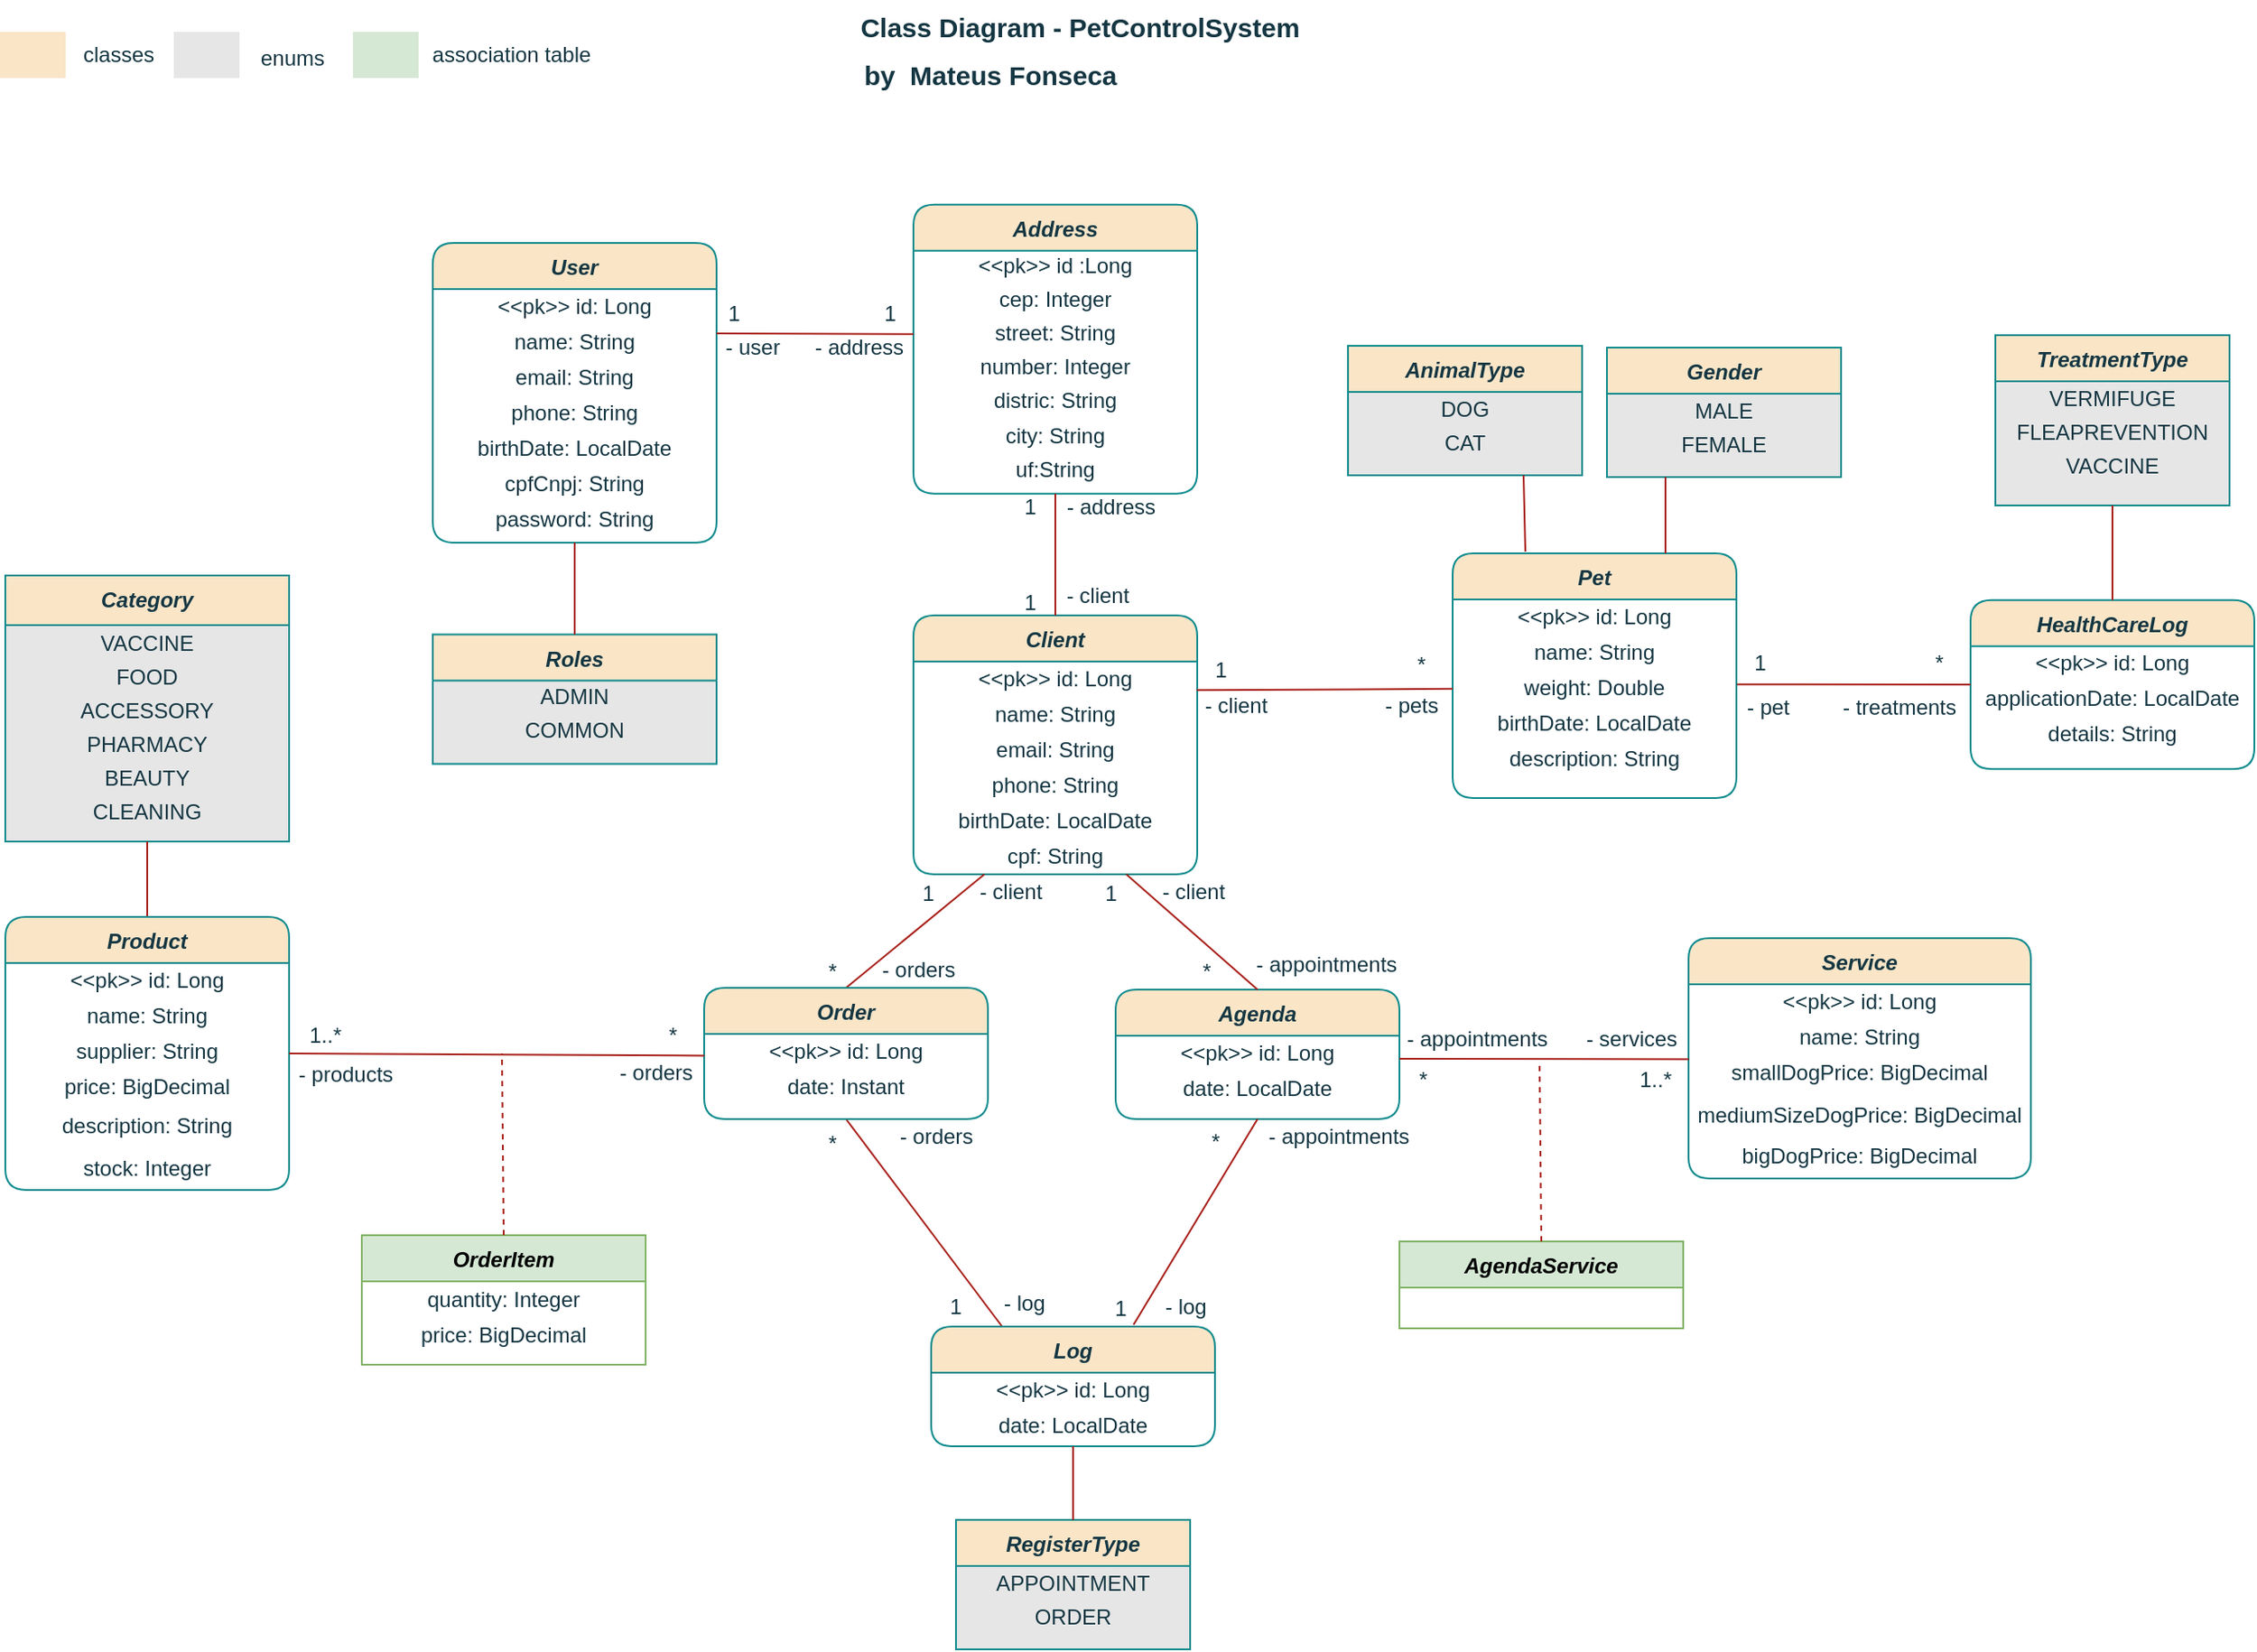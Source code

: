 <mxfile version="24.5.3" type="device">
  <diagram id="C5RBs43oDa-KdzZeNtuy" name="Page-1">
    <mxGraphModel dx="2193" dy="1140" grid="0" gridSize="10" guides="1" tooltips="1" connect="1" arrows="1" fold="1" page="0" pageScale="1" pageWidth="827" pageHeight="1169" background="none" math="0" shadow="0">
      <root>
        <mxCell id="WIyWlLk6GJQsqaUBKTNV-0" />
        <mxCell id="WIyWlLk6GJQsqaUBKTNV-1" parent="WIyWlLk6GJQsqaUBKTNV-0" />
        <mxCell id="X6aHceMRcVpdjTT9wPh7-7" value="Agenda" style="swimlane;fontStyle=3;align=center;verticalAlign=top;childLayout=stackLayout;horizontal=1;startSize=26;horizontalStack=0;resizeParent=1;resizeLast=0;collapsible=1;marginBottom=0;rounded=1;shadow=0;strokeWidth=1;labelBackgroundColor=none;fillColor=#FAE5C7;strokeColor=#0F8B8D;fontColor=#143642;" parent="WIyWlLk6GJQsqaUBKTNV-1" vertex="1">
          <mxGeometry x="221" y="433" width="160" height="73" as="geometry">
            <mxRectangle x="230" y="140" width="160" height="26" as="alternateBounds" />
          </mxGeometry>
        </mxCell>
        <mxCell id="wbWh36v0nCZpc6Vmj600-40" value="&amp;lt;&amp;lt;pk&amp;gt;&amp;gt; id: Long" style="text;html=1;align=center;verticalAlign=middle;whiteSpace=wrap;rounded=1;labelBackgroundColor=none;fontColor=#143642;" parent="X6aHceMRcVpdjTT9wPh7-7" vertex="1">
          <mxGeometry y="26" width="160" height="20" as="geometry" />
        </mxCell>
        <mxCell id="wbWh36v0nCZpc6Vmj600-41" value="date: LocalDate" style="text;html=1;align=center;verticalAlign=middle;whiteSpace=wrap;rounded=1;labelBackgroundColor=none;fontColor=#143642;" parent="X6aHceMRcVpdjTT9wPh7-7" vertex="1">
          <mxGeometry y="46" width="160" height="20" as="geometry" />
        </mxCell>
        <mxCell id="X6aHceMRcVpdjTT9wPh7-13" value="Pet" style="swimlane;fontStyle=3;align=center;verticalAlign=top;childLayout=stackLayout;horizontal=1;startSize=26;horizontalStack=0;resizeParent=1;resizeLast=0;collapsible=1;marginBottom=0;rounded=1;shadow=0;strokeWidth=1;labelBackgroundColor=none;fillColor=#FAE5C7;strokeColor=#0F8B8D;fontColor=#143642;" parent="WIyWlLk6GJQsqaUBKTNV-1" vertex="1">
          <mxGeometry x="411" y="187" width="160" height="138" as="geometry">
            <mxRectangle x="230" y="140" width="160" height="26" as="alternateBounds" />
          </mxGeometry>
        </mxCell>
        <mxCell id="wbWh36v0nCZpc6Vmj600-48" value="&amp;lt;&amp;lt;pk&amp;gt;&amp;gt; id: Long" style="text;html=1;align=center;verticalAlign=middle;whiteSpace=wrap;rounded=1;labelBackgroundColor=none;fontColor=#143642;" parent="X6aHceMRcVpdjTT9wPh7-13" vertex="1">
          <mxGeometry y="26" width="160" height="20" as="geometry" />
        </mxCell>
        <mxCell id="wbWh36v0nCZpc6Vmj600-55" value="name: String" style="text;html=1;align=center;verticalAlign=middle;whiteSpace=wrap;rounded=1;labelBackgroundColor=none;fontColor=#143642;" parent="X6aHceMRcVpdjTT9wPh7-13" vertex="1">
          <mxGeometry y="46" width="160" height="20" as="geometry" />
        </mxCell>
        <mxCell id="wbWh36v0nCZpc6Vmj600-56" value="weight: Double" style="text;html=1;align=center;verticalAlign=middle;whiteSpace=wrap;rounded=1;labelBackgroundColor=none;fontColor=#143642;" parent="X6aHceMRcVpdjTT9wPh7-13" vertex="1">
          <mxGeometry y="66" width="160" height="20" as="geometry" />
        </mxCell>
        <mxCell id="wbWh36v0nCZpc6Vmj600-57" value="birthDate: LocalDate" style="text;html=1;align=center;verticalAlign=middle;whiteSpace=wrap;rounded=1;labelBackgroundColor=none;fontColor=#143642;" parent="X6aHceMRcVpdjTT9wPh7-13" vertex="1">
          <mxGeometry y="86" width="160" height="20" as="geometry" />
        </mxCell>
        <mxCell id="wbWh36v0nCZpc6Vmj600-63" value="description: String" style="text;html=1;align=center;verticalAlign=middle;whiteSpace=wrap;rounded=1;labelBackgroundColor=none;fontColor=#143642;" parent="X6aHceMRcVpdjTT9wPh7-13" vertex="1">
          <mxGeometry y="106" width="160" height="20" as="geometry" />
        </mxCell>
        <mxCell id="X6aHceMRcVpdjTT9wPh7-1" value="User" style="swimlane;fontStyle=3;align=center;verticalAlign=top;childLayout=stackLayout;horizontal=1;startSize=26;horizontalStack=0;resizeParent=1;resizeLast=0;collapsible=1;marginBottom=0;rounded=1;shadow=0;strokeWidth=1;labelBackgroundColor=none;fillColor=#FAE5C7;strokeColor=#0F8B8D;fontColor=#143642;" parent="WIyWlLk6GJQsqaUBKTNV-1" vertex="1">
          <mxGeometry x="-164" y="12" width="160" height="169" as="geometry">
            <mxRectangle x="230" y="140" width="160" height="26" as="alternateBounds" />
          </mxGeometry>
        </mxCell>
        <mxCell id="wbWh36v0nCZpc6Vmj600-16" value="&amp;lt;&amp;lt;pk&amp;gt;&amp;gt; id: Long" style="text;html=1;align=center;verticalAlign=middle;whiteSpace=wrap;rounded=1;labelBackgroundColor=none;fontColor=#143642;" parent="X6aHceMRcVpdjTT9wPh7-1" vertex="1">
          <mxGeometry y="26" width="160" height="20" as="geometry" />
        </mxCell>
        <mxCell id="wbWh36v0nCZpc6Vmj600-20" value="name: String" style="text;html=1;align=center;verticalAlign=middle;whiteSpace=wrap;rounded=1;labelBackgroundColor=none;fontColor=#143642;" parent="X6aHceMRcVpdjTT9wPh7-1" vertex="1">
          <mxGeometry y="46" width="160" height="20" as="geometry" />
        </mxCell>
        <mxCell id="wbWh36v0nCZpc6Vmj600-22" value="&lt;div&gt;email: String&lt;/div&gt;" style="text;html=1;align=center;verticalAlign=middle;whiteSpace=wrap;rounded=1;labelBackgroundColor=none;fontColor=#143642;" parent="X6aHceMRcVpdjTT9wPh7-1" vertex="1">
          <mxGeometry y="66" width="160" height="20" as="geometry" />
        </mxCell>
        <mxCell id="kqzMrpncI3JCj6efdYpk-11" value="phone: String" style="text;html=1;align=center;verticalAlign=middle;whiteSpace=wrap;rounded=1;labelBackgroundColor=none;fontColor=#143642;" vertex="1" parent="X6aHceMRcVpdjTT9wPh7-1">
          <mxGeometry y="86" width="160" height="20" as="geometry" />
        </mxCell>
        <mxCell id="kqzMrpncI3JCj6efdYpk-12" value="birthDate: LocalDate" style="text;html=1;align=center;verticalAlign=middle;whiteSpace=wrap;rounded=1;labelBackgroundColor=none;fontColor=#143642;" vertex="1" parent="X6aHceMRcVpdjTT9wPh7-1">
          <mxGeometry y="106" width="160" height="20" as="geometry" />
        </mxCell>
        <mxCell id="kqzMrpncI3JCj6efdYpk-13" value="cpfCnpj: String" style="text;html=1;align=center;verticalAlign=middle;whiteSpace=wrap;rounded=1;labelBackgroundColor=none;fontColor=#143642;" vertex="1" parent="X6aHceMRcVpdjTT9wPh7-1">
          <mxGeometry y="126" width="160" height="20" as="geometry" />
        </mxCell>
        <mxCell id="kqzMrpncI3JCj6efdYpk-14" value="password: String" style="text;html=1;align=center;verticalAlign=middle;whiteSpace=wrap;rounded=1;labelBackgroundColor=none;fontColor=#143642;" vertex="1" parent="X6aHceMRcVpdjTT9wPh7-1">
          <mxGeometry y="146" width="160" height="20" as="geometry" />
        </mxCell>
        <mxCell id="X6aHceMRcVpdjTT9wPh7-3" value="Client" style="swimlane;fontStyle=3;align=center;verticalAlign=top;childLayout=stackLayout;horizontal=1;startSize=26;horizontalStack=0;resizeParent=1;resizeLast=0;collapsible=1;marginBottom=0;rounded=1;shadow=0;strokeWidth=1;labelBackgroundColor=none;fillColor=#FAE5C7;strokeColor=#0F8B8D;fontColor=#143642;" parent="WIyWlLk6GJQsqaUBKTNV-1" vertex="1">
          <mxGeometry x="107" y="222" width="160" height="146" as="geometry">
            <mxRectangle x="230" y="140" width="160" height="26" as="alternateBounds" />
          </mxGeometry>
        </mxCell>
        <mxCell id="wbWh36v0nCZpc6Vmj600-21" value="&amp;lt;&amp;lt;pk&amp;gt;&amp;gt; id: Long" style="text;html=1;align=center;verticalAlign=middle;whiteSpace=wrap;rounded=1;labelBackgroundColor=none;fontColor=#143642;" parent="X6aHceMRcVpdjTT9wPh7-3" vertex="1">
          <mxGeometry y="26" width="160" height="20" as="geometry" />
        </mxCell>
        <mxCell id="kqzMrpncI3JCj6efdYpk-15" value="name: String" style="text;html=1;align=center;verticalAlign=middle;whiteSpace=wrap;rounded=1;labelBackgroundColor=none;fontColor=#143642;" vertex="1" parent="X6aHceMRcVpdjTT9wPh7-3">
          <mxGeometry y="46" width="160" height="20" as="geometry" />
        </mxCell>
        <mxCell id="kqzMrpncI3JCj6efdYpk-16" value="&lt;div&gt;email: String&lt;/div&gt;" style="text;html=1;align=center;verticalAlign=middle;whiteSpace=wrap;rounded=1;labelBackgroundColor=none;fontColor=#143642;" vertex="1" parent="X6aHceMRcVpdjTT9wPh7-3">
          <mxGeometry y="66" width="160" height="20" as="geometry" />
        </mxCell>
        <mxCell id="kqzMrpncI3JCj6efdYpk-17" value="phone: String" style="text;html=1;align=center;verticalAlign=middle;whiteSpace=wrap;rounded=1;labelBackgroundColor=none;fontColor=#143642;" vertex="1" parent="X6aHceMRcVpdjTT9wPh7-3">
          <mxGeometry y="86" width="160" height="20" as="geometry" />
        </mxCell>
        <mxCell id="kqzMrpncI3JCj6efdYpk-18" value="birthDate: LocalDate" style="text;html=1;align=center;verticalAlign=middle;whiteSpace=wrap;rounded=1;labelBackgroundColor=none;fontColor=#143642;" vertex="1" parent="X6aHceMRcVpdjTT9wPh7-3">
          <mxGeometry y="106" width="160" height="20" as="geometry" />
        </mxCell>
        <mxCell id="kqzMrpncI3JCj6efdYpk-19" value="cpf: String" style="text;html=1;align=center;verticalAlign=middle;whiteSpace=wrap;rounded=1;labelBackgroundColor=none;fontColor=#143642;" vertex="1" parent="X6aHceMRcVpdjTT9wPh7-3">
          <mxGeometry y="126" width="160" height="20" as="geometry" />
        </mxCell>
        <mxCell id="X6aHceMRcVpdjTT9wPh7-26" value="Service" style="swimlane;fontStyle=3;align=center;verticalAlign=top;childLayout=stackLayout;horizontal=1;startSize=26;horizontalStack=0;resizeParent=1;resizeLast=0;collapsible=1;marginBottom=0;rounded=1;shadow=0;strokeWidth=1;labelBackgroundColor=none;fillColor=#FAE5C7;strokeColor=#0F8B8D;fontColor=#143642;" parent="WIyWlLk6GJQsqaUBKTNV-1" vertex="1">
          <mxGeometry x="544" y="404" width="193" height="135.5" as="geometry">
            <mxRectangle x="230" y="140" width="160" height="26" as="alternateBounds" />
          </mxGeometry>
        </mxCell>
        <mxCell id="wbWh36v0nCZpc6Vmj600-42" value="&amp;lt;&amp;lt;pk&amp;gt;&amp;gt; id: Long" style="text;html=1;align=center;verticalAlign=middle;whiteSpace=wrap;rounded=1;labelBackgroundColor=none;fontColor=#143642;" parent="X6aHceMRcVpdjTT9wPh7-26" vertex="1">
          <mxGeometry y="26" width="193" height="20" as="geometry" />
        </mxCell>
        <mxCell id="wbWh36v0nCZpc6Vmj600-43" value="name: String" style="text;html=1;align=center;verticalAlign=middle;whiteSpace=wrap;rounded=1;labelBackgroundColor=none;fontColor=#143642;" parent="X6aHceMRcVpdjTT9wPh7-26" vertex="1">
          <mxGeometry y="46" width="193" height="20" as="geometry" />
        </mxCell>
        <mxCell id="wbWh36v0nCZpc6Vmj600-44" value="smallDogPrice: BigDecimal" style="text;html=1;align=center;verticalAlign=middle;whiteSpace=wrap;rounded=1;labelBackgroundColor=none;fontColor=#143642;" parent="X6aHceMRcVpdjTT9wPh7-26" vertex="1">
          <mxGeometry y="66" width="193" height="20" as="geometry" />
        </mxCell>
        <mxCell id="wbWh36v0nCZpc6Vmj600-45" value="mediumSizeDogPrice: BigDecimal" style="text;html=1;align=center;verticalAlign=middle;whiteSpace=wrap;rounded=1;labelBackgroundColor=none;fontColor=#143642;" parent="X6aHceMRcVpdjTT9wPh7-26" vertex="1">
          <mxGeometry y="86" width="193" height="27" as="geometry" />
        </mxCell>
        <mxCell id="wbWh36v0nCZpc6Vmj600-46" value="bigDogPrice: BigDecimal" style="text;html=1;align=center;verticalAlign=middle;whiteSpace=wrap;rounded=1;labelBackgroundColor=none;fontColor=#143642;" parent="X6aHceMRcVpdjTT9wPh7-26" vertex="1">
          <mxGeometry y="113" width="193" height="20" as="geometry" />
        </mxCell>
        <mxCell id="X6aHceMRcVpdjTT9wPh7-28" value="" style="endArrow=none;html=1;rounded=1;exitX=1;exitY=0.25;exitDx=0;exitDy=0;labelBackgroundColor=none;fontColor=default;strokeColor=#A8201A;entryX=0.001;entryY=0.112;entryDx=0;entryDy=0;entryPerimeter=0;" parent="WIyWlLk6GJQsqaUBKTNV-1" target="wbWh36v0nCZpc6Vmj600-44" edge="1">
          <mxGeometry width="50" height="50" relative="1" as="geometry">
            <mxPoint x="381" y="472" as="sourcePoint" />
            <mxPoint x="551" y="484" as="targetPoint" />
          </mxGeometry>
        </mxCell>
        <mxCell id="X6aHceMRcVpdjTT9wPh7-44" value="" style="endArrow=none;html=1;rounded=1;entryX=0.5;entryY=1;entryDx=0;entryDy=0;exitX=0.25;exitY=0;exitDx=0;exitDy=0;labelBackgroundColor=none;fontColor=default;strokeColor=#A8201A;" parent="WIyWlLk6GJQsqaUBKTNV-1" source="WaDthbBKja6x3SG7VzEH-55" target="X6aHceMRcVpdjTT9wPh7-32" edge="1">
          <mxGeometry width="50" height="50" relative="1" as="geometry">
            <mxPoint x="174" y="592.5" as="sourcePoint" />
            <mxPoint x="427" y="567.98" as="targetPoint" />
          </mxGeometry>
        </mxCell>
        <mxCell id="X6aHceMRcVpdjTT9wPh7-47" value="" style="endArrow=none;html=1;rounded=1;entryX=0.5;entryY=0;entryDx=0;entryDy=0;labelBackgroundColor=none;fontColor=default;strokeColor=#A8201A;exitX=0.25;exitY=1;exitDx=0;exitDy=0;" parent="WIyWlLk6GJQsqaUBKTNV-1" source="X6aHceMRcVpdjTT9wPh7-3" target="X6aHceMRcVpdjTT9wPh7-32" edge="1">
          <mxGeometry width="50" height="50" relative="1" as="geometry">
            <mxPoint x="128" y="238" as="sourcePoint" />
            <mxPoint x="-32" y="349" as="targetPoint" />
          </mxGeometry>
        </mxCell>
        <mxCell id="X6aHceMRcVpdjTT9wPh7-59" value="Category" style="swimlane;fontStyle=3;align=center;verticalAlign=top;childLayout=stackLayout;horizontal=1;startSize=28;horizontalStack=0;resizeParent=1;resizeLast=0;collapsible=1;marginBottom=0;rounded=0;shadow=0;strokeWidth=1;swimlaneFillColor=#E6E6E6;labelBackgroundColor=none;fillColor=#FAE5C7;strokeColor=#0F8B8D;fontColor=#143642;" parent="WIyWlLk6GJQsqaUBKTNV-1" vertex="1">
          <mxGeometry x="-405" y="199.5" width="160" height="150" as="geometry">
            <mxRectangle x="-402" y="118" width="160" height="26" as="alternateBounds" />
          </mxGeometry>
        </mxCell>
        <mxCell id="X6aHceMRcVpdjTT9wPh7-65" value="VACCINE" style="text;html=1;align=center;verticalAlign=middle;whiteSpace=wrap;rounded=1;labelBackgroundColor=none;fontColor=#143642;" parent="X6aHceMRcVpdjTT9wPh7-59" vertex="1">
          <mxGeometry y="28" width="160" height="20" as="geometry" />
        </mxCell>
        <mxCell id="X6aHceMRcVpdjTT9wPh7-66" value="FOOD" style="text;html=1;align=center;verticalAlign=middle;whiteSpace=wrap;rounded=1;labelBackgroundColor=none;fontColor=#143642;" parent="X6aHceMRcVpdjTT9wPh7-59" vertex="1">
          <mxGeometry y="48" width="160" height="19" as="geometry" />
        </mxCell>
        <mxCell id="X6aHceMRcVpdjTT9wPh7-67" value="ACCESSORY" style="text;html=1;align=center;verticalAlign=middle;whiteSpace=wrap;rounded=1;labelBackgroundColor=none;fontColor=#143642;" parent="X6aHceMRcVpdjTT9wPh7-59" vertex="1">
          <mxGeometry y="67" width="160" height="19" as="geometry" />
        </mxCell>
        <mxCell id="X6aHceMRcVpdjTT9wPh7-68" value="PHARMACY" style="text;html=1;align=center;verticalAlign=middle;whiteSpace=wrap;rounded=1;labelBackgroundColor=none;fontColor=#143642;" parent="X6aHceMRcVpdjTT9wPh7-59" vertex="1">
          <mxGeometry y="86" width="160" height="19" as="geometry" />
        </mxCell>
        <mxCell id="X6aHceMRcVpdjTT9wPh7-70" value="BEAUTY" style="text;html=1;align=center;verticalAlign=middle;whiteSpace=wrap;rounded=1;labelBackgroundColor=none;fontColor=#143642;" parent="X6aHceMRcVpdjTT9wPh7-59" vertex="1">
          <mxGeometry y="105" width="160" height="19" as="geometry" />
        </mxCell>
        <mxCell id="X6aHceMRcVpdjTT9wPh7-71" value="CLEANING" style="text;html=1;align=center;verticalAlign=middle;whiteSpace=wrap;rounded=1;labelBackgroundColor=none;fontColor=#143642;" parent="X6aHceMRcVpdjTT9wPh7-59" vertex="1">
          <mxGeometry y="124" width="160" height="19" as="geometry" />
        </mxCell>
        <mxCell id="X6aHceMRcVpdjTT9wPh7-73" value="" style="endArrow=none;html=1;rounded=1;entryX=0.5;entryY=0;entryDx=0;entryDy=0;exitX=0.5;exitY=1;exitDx=0;exitDy=0;labelBackgroundColor=none;fontColor=default;strokeColor=#A8201A;" parent="WIyWlLk6GJQsqaUBKTNV-1" source="X6aHceMRcVpdjTT9wPh7-59" target="X6aHceMRcVpdjTT9wPh7-30" edge="1">
          <mxGeometry width="50" height="50" relative="1" as="geometry">
            <mxPoint x="106" y="237" as="sourcePoint" />
            <mxPoint x="-78" y="345" as="targetPoint" />
          </mxGeometry>
        </mxCell>
        <mxCell id="X6aHceMRcVpdjTT9wPh7-30" value="Product" style="swimlane;fontStyle=3;align=center;verticalAlign=top;childLayout=stackLayout;horizontal=1;startSize=26;horizontalStack=0;resizeParent=1;resizeLast=0;collapsible=1;marginBottom=0;rounded=1;shadow=0;strokeWidth=1;labelBackgroundColor=none;fillColor=#FAE5C7;strokeColor=#0F8B8D;fontColor=#143642;" parent="WIyWlLk6GJQsqaUBKTNV-1" vertex="1">
          <mxGeometry x="-405" y="392" width="160" height="154" as="geometry">
            <mxRectangle x="230" y="140" width="160" height="26" as="alternateBounds" />
          </mxGeometry>
        </mxCell>
        <mxCell id="wbWh36v0nCZpc6Vmj600-24" value="&amp;lt;&amp;lt;pk&amp;gt;&amp;gt; id: Long" style="text;html=1;align=center;verticalAlign=middle;whiteSpace=wrap;rounded=1;labelBackgroundColor=none;fontColor=#143642;" parent="X6aHceMRcVpdjTT9wPh7-30" vertex="1">
          <mxGeometry y="26" width="160" height="20" as="geometry" />
        </mxCell>
        <mxCell id="wbWh36v0nCZpc6Vmj600-25" value="&lt;div align=&quot;center&quot;&gt;name: String&lt;br&gt;&lt;/div&gt;" style="text;html=1;align=center;verticalAlign=middle;whiteSpace=wrap;rounded=1;labelBackgroundColor=none;fontColor=#143642;" parent="X6aHceMRcVpdjTT9wPh7-30" vertex="1">
          <mxGeometry y="46" width="160" height="20" as="geometry" />
        </mxCell>
        <mxCell id="wbWh36v0nCZpc6Vmj600-30" value="supplier: String" style="text;html=1;align=center;verticalAlign=middle;whiteSpace=wrap;rounded=1;labelBackgroundColor=none;fontColor=#143642;" parent="X6aHceMRcVpdjTT9wPh7-30" vertex="1">
          <mxGeometry y="66" width="160" height="20" as="geometry" />
        </mxCell>
        <mxCell id="wbWh36v0nCZpc6Vmj600-32" value="price: BigDecimal" style="text;html=1;align=center;verticalAlign=middle;whiteSpace=wrap;rounded=1;labelBackgroundColor=none;fontColor=#143642;" parent="X6aHceMRcVpdjTT9wPh7-30" vertex="1">
          <mxGeometry y="86" width="160" height="20" as="geometry" />
        </mxCell>
        <mxCell id="wbWh36v0nCZpc6Vmj600-33" value="description: String" style="text;html=1;align=center;verticalAlign=middle;whiteSpace=wrap;rounded=1;labelBackgroundColor=none;fontColor=#143642;" parent="X6aHceMRcVpdjTT9wPh7-30" vertex="1">
          <mxGeometry y="106" width="160" height="24" as="geometry" />
        </mxCell>
        <mxCell id="wbWh36v0nCZpc6Vmj600-64" value="stock: Integer" style="text;html=1;align=center;verticalAlign=middle;whiteSpace=wrap;rounded=1;labelBackgroundColor=none;fontColor=#143642;" parent="X6aHceMRcVpdjTT9wPh7-30" vertex="1">
          <mxGeometry y="130" width="160" height="24" as="geometry" />
        </mxCell>
        <mxCell id="X6aHceMRcVpdjTT9wPh7-32" value="Order" style="swimlane;fontStyle=3;align=center;verticalAlign=top;childLayout=stackLayout;horizontal=1;startSize=26;horizontalStack=0;resizeParent=1;resizeLast=0;collapsible=1;marginBottom=0;rounded=1;shadow=0;strokeWidth=1;labelBackgroundColor=none;fillColor=#FAE5C7;strokeColor=#0F8B8D;fontColor=#143642;" parent="WIyWlLk6GJQsqaUBKTNV-1" vertex="1">
          <mxGeometry x="-11" y="432" width="160" height="74" as="geometry">
            <mxRectangle x="230" y="140" width="160" height="26" as="alternateBounds" />
          </mxGeometry>
        </mxCell>
        <mxCell id="wbWh36v0nCZpc6Vmj600-36" value="&amp;lt;&amp;lt;pk&amp;gt;&amp;gt; id: Long" style="text;html=1;align=center;verticalAlign=middle;whiteSpace=wrap;rounded=1;labelBackgroundColor=none;fontColor=#143642;" parent="X6aHceMRcVpdjTT9wPh7-32" vertex="1">
          <mxGeometry y="26" width="160" height="20" as="geometry" />
        </mxCell>
        <mxCell id="wbWh36v0nCZpc6Vmj600-39" value="date: Instant" style="text;html=1;align=center;verticalAlign=middle;whiteSpace=wrap;rounded=1;labelBackgroundColor=none;fontColor=#143642;" parent="X6aHceMRcVpdjTT9wPh7-32" vertex="1">
          <mxGeometry y="46" width="160" height="20" as="geometry" />
        </mxCell>
        <mxCell id="X6aHceMRcVpdjTT9wPh7-34" value="OrderItem" style="swimlane;fontStyle=3;align=center;verticalAlign=top;childLayout=stackLayout;horizontal=1;startSize=26;horizontalStack=0;resizeParent=1;resizeLast=0;collapsible=1;marginBottom=0;rounded=0;shadow=0;strokeWidth=1;labelBackgroundColor=none;fillColor=#d5e8d4;strokeColor=#82b366;" parent="WIyWlLk6GJQsqaUBKTNV-1" vertex="1">
          <mxGeometry x="-204" y="571.5" width="160" height="73" as="geometry">
            <mxRectangle x="230" y="140" width="160" height="26" as="alternateBounds" />
          </mxGeometry>
        </mxCell>
        <mxCell id="wbWh36v0nCZpc6Vmj600-37" value="quantity: Integer" style="text;html=1;align=center;verticalAlign=middle;whiteSpace=wrap;rounded=1;labelBackgroundColor=none;fontColor=#143642;" parent="X6aHceMRcVpdjTT9wPh7-34" vertex="1">
          <mxGeometry y="26" width="160" height="20" as="geometry" />
        </mxCell>
        <mxCell id="wbWh36v0nCZpc6Vmj600-38" value="price: BigDecimal" style="text;html=1;align=center;verticalAlign=middle;whiteSpace=wrap;rounded=1;labelBackgroundColor=none;fontColor=#143642;" parent="X6aHceMRcVpdjTT9wPh7-34" vertex="1">
          <mxGeometry y="46" width="160" height="20" as="geometry" />
        </mxCell>
        <mxCell id="X6aHceMRcVpdjTT9wPh7-36" value="" style="endArrow=none;html=1;rounded=1;entryX=0.001;entryY=0.612;entryDx=0;entryDy=0;exitX=1;exitY=0.5;exitDx=0;exitDy=0;labelBackgroundColor=none;fontColor=default;strokeColor=#A8201A;entryPerimeter=0;" parent="WIyWlLk6GJQsqaUBKTNV-1" source="X6aHceMRcVpdjTT9wPh7-30" target="wbWh36v0nCZpc6Vmj600-36" edge="1">
          <mxGeometry width="50" height="50" relative="1" as="geometry">
            <mxPoint x="-567" y="452" as="sourcePoint" />
            <mxPoint x="-91" y="469" as="targetPoint" />
          </mxGeometry>
        </mxCell>
        <mxCell id="X6aHceMRcVpdjTT9wPh7-37" value="" style="endArrow=none;dashed=1;html=1;rounded=1;exitX=0.5;exitY=0;exitDx=0;exitDy=0;labelBackgroundColor=none;fontColor=default;strokeColor=#A8201A;" parent="WIyWlLk6GJQsqaUBKTNV-1" source="X6aHceMRcVpdjTT9wPh7-34" edge="1">
          <mxGeometry width="50" height="50" relative="1" as="geometry">
            <mxPoint x="-125.758" y="552" as="sourcePoint" />
            <mxPoint x="-125" y="469" as="targetPoint" />
          </mxGeometry>
        </mxCell>
        <mxCell id="X6aHceMRcVpdjTT9wPh7-125" value="Roles" style="swimlane;fontStyle=3;align=center;verticalAlign=top;childLayout=stackLayout;horizontal=1;startSize=26;horizontalStack=0;resizeParent=1;resizeLast=0;collapsible=1;marginBottom=0;rounded=0;shadow=0;strokeWidth=1;swimlaneFillColor=#E6E6E6;labelBackgroundColor=none;fillColor=#FAE5C7;strokeColor=#0F8B8D;fontColor=#143642;" parent="WIyWlLk6GJQsqaUBKTNV-1" vertex="1">
          <mxGeometry x="-164" y="232.75" width="160" height="73" as="geometry">
            <mxRectangle x="230" y="140" width="160" height="26" as="alternateBounds" />
          </mxGeometry>
        </mxCell>
        <mxCell id="X6aHceMRcVpdjTT9wPh7-101" value="ADMIN" style="text;html=1;align=center;verticalAlign=middle;whiteSpace=wrap;rounded=1;labelBackgroundColor=none;fontColor=#143642;" parent="X6aHceMRcVpdjTT9wPh7-125" vertex="1">
          <mxGeometry y="26" width="160" height="19" as="geometry" />
        </mxCell>
        <mxCell id="X6aHceMRcVpdjTT9wPh7-132" value="COMMON" style="text;html=1;align=center;verticalAlign=middle;whiteSpace=wrap;rounded=1;labelBackgroundColor=none;fontColor=#143642;fillColor=none;" parent="X6aHceMRcVpdjTT9wPh7-125" vertex="1">
          <mxGeometry y="45" width="160" height="19" as="geometry" />
        </mxCell>
        <mxCell id="X6aHceMRcVpdjTT9wPh7-133" value="" style="endArrow=none;html=1;rounded=1;exitX=0.5;exitY=1;exitDx=0;exitDy=0;entryX=0.5;entryY=0;entryDx=0;entryDy=0;labelBackgroundColor=none;fontColor=default;strokeColor=#A8201A;" parent="WIyWlLk6GJQsqaUBKTNV-1" source="X6aHceMRcVpdjTT9wPh7-1" target="X6aHceMRcVpdjTT9wPh7-125" edge="1">
          <mxGeometry width="50" height="50" relative="1" as="geometry">
            <mxPoint x="-88.4" y="181.752" as="sourcePoint" />
            <mxPoint x="-97" y="138" as="targetPoint" />
            <Array as="points" />
          </mxGeometry>
        </mxCell>
        <mxCell id="X6aHceMRcVpdjTT9wPh7-144" value="" style="endArrow=none;html=1;rounded=1;labelBackgroundColor=none;fontColor=default;strokeColor=#A8201A;entryX=0.998;entryY=0.807;entryDx=0;entryDy=0;entryPerimeter=0;" parent="WIyWlLk6GJQsqaUBKTNV-1" source="wbWh36v0nCZpc6Vmj600-56" target="wbWh36v0nCZpc6Vmj600-21" edge="1">
          <mxGeometry width="50" height="50" relative="1" as="geometry">
            <mxPoint x="343" y="278" as="sourcePoint" />
            <mxPoint x="-52" y="124" as="targetPoint" />
          </mxGeometry>
        </mxCell>
        <mxCell id="wbWh36v0nCZpc6Vmj600-50" value="AnimalType" style="swimlane;fontStyle=3;align=center;verticalAlign=top;childLayout=stackLayout;horizontal=1;startSize=26;horizontalStack=0;resizeParent=1;resizeLast=0;collapsible=1;marginBottom=0;rounded=0;shadow=0;strokeWidth=1;swimlaneFillColor=#E6E6E6;labelBackgroundColor=none;fillColor=#FAE5C7;strokeColor=#0F8B8D;fontColor=#143642;" parent="WIyWlLk6GJQsqaUBKTNV-1" vertex="1">
          <mxGeometry x="352" y="70" width="132" height="73" as="geometry">
            <mxRectangle x="230" y="140" width="160" height="26" as="alternateBounds" />
          </mxGeometry>
        </mxCell>
        <mxCell id="wbWh36v0nCZpc6Vmj600-51" value="DOG" style="text;html=1;align=center;verticalAlign=middle;whiteSpace=wrap;rounded=1;labelBackgroundColor=none;fontColor=#143642;" parent="wbWh36v0nCZpc6Vmj600-50" vertex="1">
          <mxGeometry y="26" width="132" height="19" as="geometry" />
        </mxCell>
        <mxCell id="wbWh36v0nCZpc6Vmj600-52" value="CAT" style="text;html=1;align=center;verticalAlign=middle;whiteSpace=wrap;rounded=1;labelBackgroundColor=none;fontColor=#143642;" parent="wbWh36v0nCZpc6Vmj600-50" vertex="1">
          <mxGeometry y="45" width="132" height="19" as="geometry" />
        </mxCell>
        <mxCell id="wbWh36v0nCZpc6Vmj600-54" value="" style="endArrow=none;html=1;rounded=1;labelBackgroundColor=none;fontColor=default;strokeColor=#A8201A;exitX=0.75;exitY=1;exitDx=0;exitDy=0;" parent="WIyWlLk6GJQsqaUBKTNV-1" source="wbWh36v0nCZpc6Vmj600-50" edge="1">
          <mxGeometry width="50" height="50" relative="1" as="geometry">
            <mxPoint x="409" y="80" as="sourcePoint" />
            <mxPoint x="452" y="186" as="targetPoint" />
          </mxGeometry>
        </mxCell>
        <mxCell id="wbWh36v0nCZpc6Vmj600-58" value="Gender" style="swimlane;fontStyle=3;align=center;verticalAlign=top;childLayout=stackLayout;horizontal=1;startSize=26;horizontalStack=0;resizeParent=1;resizeLast=0;collapsible=1;marginBottom=0;rounded=0;shadow=0;strokeWidth=1;swimlaneFillColor=#E6E6E6;labelBackgroundColor=none;fillColor=#FAE5C7;strokeColor=#0F8B8D;fontColor=#143642;" parent="WIyWlLk6GJQsqaUBKTNV-1" vertex="1">
          <mxGeometry x="498" y="71" width="132" height="73" as="geometry">
            <mxRectangle x="230" y="140" width="160" height="26" as="alternateBounds" />
          </mxGeometry>
        </mxCell>
        <mxCell id="wbWh36v0nCZpc6Vmj600-59" value="MALE" style="text;html=1;align=center;verticalAlign=middle;whiteSpace=wrap;rounded=1;labelBackgroundColor=none;fontColor=#143642;" parent="wbWh36v0nCZpc6Vmj600-58" vertex="1">
          <mxGeometry y="26" width="132" height="19" as="geometry" />
        </mxCell>
        <mxCell id="wbWh36v0nCZpc6Vmj600-60" value="FEMALE" style="text;html=1;align=center;verticalAlign=middle;whiteSpace=wrap;rounded=1;labelBackgroundColor=none;fontColor=#143642;" parent="wbWh36v0nCZpc6Vmj600-58" vertex="1">
          <mxGeometry y="45" width="132" height="19" as="geometry" />
        </mxCell>
        <mxCell id="wbWh36v0nCZpc6Vmj600-62" value="" style="endArrow=none;html=1;rounded=1;entryX=0.75;entryY=0;entryDx=0;entryDy=0;exitX=0.25;exitY=1;exitDx=0;exitDy=0;labelBackgroundColor=none;fontColor=default;strokeColor=#A8201A;" parent="WIyWlLk6GJQsqaUBKTNV-1" source="wbWh36v0nCZpc6Vmj600-58" target="X6aHceMRcVpdjTT9wPh7-13" edge="1">
          <mxGeometry width="50" height="50" relative="1" as="geometry">
            <mxPoint x="636" y="239" as="sourcePoint" />
            <mxPoint x="547" y="239" as="targetPoint" />
          </mxGeometry>
        </mxCell>
        <mxCell id="wbWh36v0nCZpc6Vmj600-67" value="" style="endArrow=none;html=1;rounded=1;exitX=0.5;exitY=0;exitDx=0;exitDy=0;entryX=0.75;entryY=1;entryDx=0;entryDy=0;labelBackgroundColor=none;fontColor=default;strokeColor=#A8201A;" parent="WIyWlLk6GJQsqaUBKTNV-1" source="X6aHceMRcVpdjTT9wPh7-7" target="X6aHceMRcVpdjTT9wPh7-3" edge="1">
          <mxGeometry width="50" height="50" relative="1" as="geometry">
            <mxPoint x="231" y="287" as="sourcePoint" />
            <mxPoint x="181" y="308" as="targetPoint" />
          </mxGeometry>
        </mxCell>
        <mxCell id="WaDthbBKja6x3SG7VzEH-0" value="*" style="text;html=1;align=center;verticalAlign=middle;whiteSpace=wrap;rounded=1;labelBackgroundColor=none;fontColor=#143642;" parent="WIyWlLk6GJQsqaUBKTNV-1" vertex="1">
          <mxGeometry x="-46" y="448" width="35" height="21" as="geometry" />
        </mxCell>
        <mxCell id="WaDthbBKja6x3SG7VzEH-1" value="1..*" style="text;html=1;align=center;verticalAlign=middle;whiteSpace=wrap;rounded=1;labelBackgroundColor=none;fontColor=#143642;" parent="WIyWlLk6GJQsqaUBKTNV-1" vertex="1">
          <mxGeometry x="-242" y="448" width="35" height="21" as="geometry" />
        </mxCell>
        <mxCell id="WaDthbBKja6x3SG7VzEH-2" value="- products" style="text;html=1;align=center;verticalAlign=middle;whiteSpace=wrap;rounded=1;labelBackgroundColor=none;fontColor=#143642;" parent="WIyWlLk6GJQsqaUBKTNV-1" vertex="1">
          <mxGeometry x="-242" y="465" width="58" height="31" as="geometry" />
        </mxCell>
        <mxCell id="WaDthbBKja6x3SG7VzEH-3" value="- orders" style="text;html=1;align=center;verticalAlign=middle;whiteSpace=wrap;rounded=1;labelBackgroundColor=none;fontColor=#143642;" parent="WIyWlLk6GJQsqaUBKTNV-1" vertex="1">
          <mxGeometry x="-67" y="473" width="58" height="14" as="geometry" />
        </mxCell>
        <mxCell id="WaDthbBKja6x3SG7VzEH-5" value="*" style="text;html=1;align=center;verticalAlign=middle;whiteSpace=wrap;rounded=1;labelBackgroundColor=none;fontColor=#143642;" parent="WIyWlLk6GJQsqaUBKTNV-1" vertex="1">
          <mxGeometry x="44" y="412" width="35" height="21" as="geometry" />
        </mxCell>
        <mxCell id="WaDthbBKja6x3SG7VzEH-7" value="- orders" style="text;html=1;align=center;verticalAlign=middle;whiteSpace=wrap;rounded=1;fontSize=12;labelBackgroundColor=none;fontColor=#143642;" parent="WIyWlLk6GJQsqaUBKTNV-1" vertex="1">
          <mxGeometry x="81" y="406" width="58" height="31" as="geometry" />
        </mxCell>
        <mxCell id="WaDthbBKja6x3SG7VzEH-8" value="- client" style="text;html=1;align=center;verticalAlign=middle;whiteSpace=wrap;rounded=1;labelBackgroundColor=none;fontColor=#143642;" parent="WIyWlLk6GJQsqaUBKTNV-1" vertex="1">
          <mxGeometry x="188" y="202.88" width="46" height="16.5" as="geometry" />
        </mxCell>
        <mxCell id="WaDthbBKja6x3SG7VzEH-10" value="*" style="text;html=1;align=center;verticalAlign=middle;whiteSpace=wrap;rounded=1;labelBackgroundColor=none;fontColor=#143642;" parent="WIyWlLk6GJQsqaUBKTNV-1" vertex="1">
          <mxGeometry x="376" y="239.63" width="35" height="21" as="geometry" />
        </mxCell>
        <mxCell id="WaDthbBKja6x3SG7VzEH-11" value="1" style="text;html=1;align=center;verticalAlign=middle;whiteSpace=wrap;rounded=1;labelBackgroundColor=none;fontColor=#143642;" parent="WIyWlLk6GJQsqaUBKTNV-1" vertex="1">
          <mxGeometry x="263" y="247.75" width="35" height="10.75" as="geometry" />
        </mxCell>
        <mxCell id="WaDthbBKja6x3SG7VzEH-13" value="- client" style="text;html=1;align=center;verticalAlign=middle;whiteSpace=wrap;rounded=1;labelBackgroundColor=none;fontColor=#143642;" parent="WIyWlLk6GJQsqaUBKTNV-1" vertex="1">
          <mxGeometry x="260" y="267.25" width="58" height="12" as="geometry" />
        </mxCell>
        <mxCell id="WaDthbBKja6x3SG7VzEH-14" value="- pets" style="text;html=1;align=center;verticalAlign=middle;whiteSpace=wrap;rounded=1;labelBackgroundColor=none;fontColor=#143642;" parent="WIyWlLk6GJQsqaUBKTNV-1" vertex="1">
          <mxGeometry x="359" y="263.63" width="58" height="19.25" as="geometry" />
        </mxCell>
        <mxCell id="WaDthbBKja6x3SG7VzEH-48" value="- orders" style="text;html=1;align=center;verticalAlign=middle;whiteSpace=wrap;rounded=1;labelBackgroundColor=none;fontColor=#143642;" parent="WIyWlLk6GJQsqaUBKTNV-1" vertex="1">
          <mxGeometry x="91" y="507.5" width="58" height="16" as="geometry" />
        </mxCell>
        <mxCell id="WaDthbBKja6x3SG7VzEH-49" value="- appointments " style="text;html=1;align=center;verticalAlign=middle;whiteSpace=wrap;rounded=1;labelBackgroundColor=none;fontColor=#143642;" parent="WIyWlLk6GJQsqaUBKTNV-1" vertex="1">
          <mxGeometry x="299" y="505.5" width="96" height="20" as="geometry" />
        </mxCell>
        <mxCell id="WaDthbBKja6x3SG7VzEH-53" value="*" style="text;html=1;align=center;verticalAlign=middle;whiteSpace=wrap;rounded=1;labelBackgroundColor=none;fontColor=#143642;" parent="WIyWlLk6GJQsqaUBKTNV-1" vertex="1">
          <mxGeometry x="44" y="509" width="35" height="21" as="geometry" />
        </mxCell>
        <mxCell id="WaDthbBKja6x3SG7VzEH-55" value="Log" style="swimlane;fontStyle=3;align=center;verticalAlign=top;childLayout=stackLayout;horizontal=1;startSize=26;horizontalStack=0;resizeParent=1;resizeLast=0;collapsible=1;marginBottom=0;rounded=1;shadow=0;strokeWidth=1;labelBackgroundColor=none;fillColor=#FAE5C7;strokeColor=#0F8B8D;fontColor=#143642;" parent="WIyWlLk6GJQsqaUBKTNV-1" vertex="1">
          <mxGeometry x="117" y="623" width="160" height="67.5" as="geometry">
            <mxRectangle x="230" y="140" width="160" height="26" as="alternateBounds" />
          </mxGeometry>
        </mxCell>
        <mxCell id="WaDthbBKja6x3SG7VzEH-58" value="&amp;lt;&amp;lt;pk&amp;gt;&amp;gt; id: Long" style="text;html=1;align=center;verticalAlign=middle;whiteSpace=wrap;rounded=1;labelBackgroundColor=none;fontColor=#143642;" parent="WaDthbBKja6x3SG7VzEH-55" vertex="1">
          <mxGeometry y="26" width="160" height="20" as="geometry" />
        </mxCell>
        <mxCell id="WaDthbBKja6x3SG7VzEH-59" value="date: LocalDate" style="text;html=1;align=center;verticalAlign=middle;whiteSpace=wrap;rounded=1;labelBackgroundColor=none;fontColor=#143642;" parent="WaDthbBKja6x3SG7VzEH-55" vertex="1">
          <mxGeometry y="46" width="160" height="20" as="geometry" />
        </mxCell>
        <mxCell id="WaDthbBKja6x3SG7VzEH-61" value="RegisterType" style="swimlane;fontStyle=3;align=center;verticalAlign=top;childLayout=stackLayout;horizontal=1;startSize=26;horizontalStack=0;resizeParent=1;resizeLast=0;collapsible=1;marginBottom=0;rounded=0;shadow=0;strokeWidth=1;swimlaneFillColor=#E6E6E6;labelBackgroundColor=none;fillColor=#FAE5C7;strokeColor=#0F8B8D;fontColor=#143642;" parent="WIyWlLk6GJQsqaUBKTNV-1" vertex="1">
          <mxGeometry x="131" y="732" width="132" height="73" as="geometry">
            <mxRectangle x="230" y="140" width="160" height="26" as="alternateBounds" />
          </mxGeometry>
        </mxCell>
        <mxCell id="WaDthbBKja6x3SG7VzEH-62" value="APPOINTMENT" style="text;html=1;align=center;verticalAlign=middle;whiteSpace=wrap;rounded=1;labelBackgroundColor=none;fontColor=#143642;" parent="WaDthbBKja6x3SG7VzEH-61" vertex="1">
          <mxGeometry y="26" width="132" height="19" as="geometry" />
        </mxCell>
        <mxCell id="WaDthbBKja6x3SG7VzEH-63" value="ORDER" style="text;html=1;align=center;verticalAlign=middle;whiteSpace=wrap;rounded=1;labelBackgroundColor=none;fontColor=#143642;" parent="WaDthbBKja6x3SG7VzEH-61" vertex="1">
          <mxGeometry y="45" width="132" height="19" as="geometry" />
        </mxCell>
        <mxCell id="WaDthbBKja6x3SG7VzEH-64" value="" style="endArrow=none;html=1;rounded=1;entryX=0.5;entryY=0;entryDx=0;entryDy=0;exitX=0.5;exitY=1;exitDx=0;exitDy=0;labelBackgroundColor=none;fontColor=default;strokeColor=#A8201A;" parent="WIyWlLk6GJQsqaUBKTNV-1" source="WaDthbBKja6x3SG7VzEH-55" target="WaDthbBKja6x3SG7VzEH-61" edge="1">
          <mxGeometry width="50" height="50" relative="1" as="geometry">
            <mxPoint x="143" y="641" as="sourcePoint" />
            <mxPoint x="134" y="686" as="targetPoint" />
          </mxGeometry>
        </mxCell>
        <mxCell id="WaDthbBKja6x3SG7VzEH-65" value="" style="endArrow=none;html=1;rounded=1;exitX=0.713;exitY=-0.015;exitDx=0;exitDy=0;exitPerimeter=0;labelBackgroundColor=none;fontColor=default;strokeColor=#A8201A;entryX=0.5;entryY=1;entryDx=0;entryDy=0;" parent="WIyWlLk6GJQsqaUBKTNV-1" source="WaDthbBKja6x3SG7VzEH-55" target="X6aHceMRcVpdjTT9wPh7-7" edge="1">
          <mxGeometry width="50" height="50" relative="1" as="geometry">
            <mxPoint x="262" y="574" as="sourcePoint" />
            <mxPoint x="291" y="506" as="targetPoint" />
          </mxGeometry>
        </mxCell>
        <mxCell id="WaDthbBKja6x3SG7VzEH-68" value="*" style="text;html=1;align=center;verticalAlign=middle;whiteSpace=wrap;rounded=1;labelBackgroundColor=none;fontColor=#143642;" parent="WIyWlLk6GJQsqaUBKTNV-1" vertex="1">
          <mxGeometry x="260" y="511" width="35" height="16" as="geometry" />
        </mxCell>
        <mxCell id="WaDthbBKja6x3SG7VzEH-69" value="- services" style="text;html=1;align=center;verticalAlign=middle;whiteSpace=wrap;rounded=1;labelBackgroundColor=none;fontColor=#143642;" parent="WIyWlLk6GJQsqaUBKTNV-1" vertex="1">
          <mxGeometry x="483" y="445" width="58" height="31" as="geometry" />
        </mxCell>
        <mxCell id="WaDthbBKja6x3SG7VzEH-71" value="- appointments " style="text;html=1;align=center;verticalAlign=middle;whiteSpace=wrap;rounded=1;labelBackgroundColor=none;fontColor=#143642;" parent="WIyWlLk6GJQsqaUBKTNV-1" vertex="1">
          <mxGeometry x="377" y="445" width="96" height="31" as="geometry" />
        </mxCell>
        <mxCell id="WaDthbBKja6x3SG7VzEH-72" value="1..*" style="text;html=1;align=center;verticalAlign=middle;whiteSpace=wrap;rounded=1;labelBackgroundColor=none;fontColor=#143642;" parent="WIyWlLk6GJQsqaUBKTNV-1" vertex="1">
          <mxGeometry x="508" y="473" width="35" height="21" as="geometry" />
        </mxCell>
        <mxCell id="WaDthbBKja6x3SG7VzEH-74" value="*" style="text;html=1;align=center;verticalAlign=middle;whiteSpace=wrap;rounded=1;labelBackgroundColor=none;fontColor=#143642;" parent="WIyWlLk6GJQsqaUBKTNV-1" vertex="1">
          <mxGeometry x="377" y="473" width="35" height="21" as="geometry" />
        </mxCell>
        <mxCell id="WaDthbBKja6x3SG7VzEH-78" value="*" style="text;html=1;align=center;verticalAlign=middle;whiteSpace=wrap;rounded=1;labelBackgroundColor=none;fontColor=#143642;" parent="WIyWlLk6GJQsqaUBKTNV-1" vertex="1">
          <mxGeometry x="255" y="412" width="35" height="21" as="geometry" />
        </mxCell>
        <mxCell id="WaDthbBKja6x3SG7VzEH-84" value="AgendaService" style="swimlane;fontStyle=3;align=center;verticalAlign=top;childLayout=stackLayout;horizontal=1;startSize=26;horizontalStack=0;resizeParent=1;resizeLast=0;collapsible=1;marginBottom=0;rounded=0;shadow=0;strokeWidth=1;labelBackgroundColor=none;fillColor=#d5e8d4;strokeColor=#82b366;" parent="WIyWlLk6GJQsqaUBKTNV-1" vertex="1">
          <mxGeometry x="381" y="575" width="160" height="49" as="geometry">
            <mxRectangle x="230" y="140" width="160" height="26" as="alternateBounds" />
          </mxGeometry>
        </mxCell>
        <mxCell id="WaDthbBKja6x3SG7VzEH-87" value="" style="endArrow=none;dashed=1;html=1;rounded=1;exitX=0.5;exitY=0;exitDx=0;exitDy=0;labelBackgroundColor=none;fontColor=default;strokeColor=#A8201A;" parent="WIyWlLk6GJQsqaUBKTNV-1" source="WaDthbBKja6x3SG7VzEH-84" edge="1">
          <mxGeometry width="50" height="50" relative="1" as="geometry">
            <mxPoint x="464.242" y="534" as="sourcePoint" />
            <mxPoint x="460" y="473" as="targetPoint" />
          </mxGeometry>
        </mxCell>
        <mxCell id="WaDthbBKja6x3SG7VzEH-92" value="Address" style="swimlane;fontStyle=3;align=center;verticalAlign=top;childLayout=stackLayout;horizontal=1;startSize=26;horizontalStack=0;resizeParent=1;resizeLast=0;collapsible=1;marginBottom=0;rounded=1;shadow=0;strokeWidth=1;labelBackgroundColor=none;fillColor=#FAE5C7;strokeColor=#0F8B8D;swimlaneFillColor=none;fontColor=#143642;" parent="WIyWlLk6GJQsqaUBKTNV-1" vertex="1">
          <mxGeometry x="107" y="-9.63" width="160" height="163" as="geometry">
            <mxRectangle x="230" y="140" width="160" height="26" as="alternateBounds" />
          </mxGeometry>
        </mxCell>
        <mxCell id="WaDthbBKja6x3SG7VzEH-93" value="&amp;lt;&amp;lt;pk&amp;gt;&amp;gt; id :Long" style="text;html=1;align=center;verticalAlign=middle;whiteSpace=wrap;rounded=1;labelBackgroundColor=none;fontColor=#143642;" parent="WaDthbBKja6x3SG7VzEH-92" vertex="1">
          <mxGeometry y="26" width="160" height="18" as="geometry" />
        </mxCell>
        <mxCell id="WaDthbBKja6x3SG7VzEH-94" value="cep: Integer" style="text;html=1;align=center;verticalAlign=middle;whiteSpace=wrap;rounded=1;labelBackgroundColor=none;fontColor=#143642;" parent="WaDthbBKja6x3SG7VzEH-92" vertex="1">
          <mxGeometry y="44" width="160" height="20" as="geometry" />
        </mxCell>
        <mxCell id="WaDthbBKja6x3SG7VzEH-95" value="street: String" style="text;html=1;align=center;verticalAlign=middle;whiteSpace=wrap;rounded=1;labelBackgroundColor=none;fontColor=#143642;" parent="WaDthbBKja6x3SG7VzEH-92" vertex="1">
          <mxGeometry y="64" width="160" height="18" as="geometry" />
        </mxCell>
        <mxCell id="WaDthbBKja6x3SG7VzEH-96" value="number: Integer" style="text;html=1;align=center;verticalAlign=middle;whiteSpace=wrap;rounded=1;labelBackgroundColor=none;fontColor=#143642;" parent="WaDthbBKja6x3SG7VzEH-92" vertex="1">
          <mxGeometry y="82" width="160" height="19" as="geometry" />
        </mxCell>
        <mxCell id="WaDthbBKja6x3SG7VzEH-97" value="&lt;span lang=&quot;pt&quot; class=&quot;BxUVEf ILfuVd&quot;&gt;&lt;span class=&quot;hgKElc&quot;&gt;distric: String &lt;/span&gt;&lt;/span&gt;" style="text;html=1;align=center;verticalAlign=middle;whiteSpace=wrap;rounded=1;labelBackgroundColor=none;fontColor=#143642;" parent="WaDthbBKja6x3SG7VzEH-92" vertex="1">
          <mxGeometry y="101" width="160" height="20" as="geometry" />
        </mxCell>
        <mxCell id="WaDthbBKja6x3SG7VzEH-98" value="city: String" style="text;html=1;align=center;verticalAlign=middle;whiteSpace=wrap;rounded=1;labelBackgroundColor=none;fontColor=#143642;" parent="WaDthbBKja6x3SG7VzEH-92" vertex="1">
          <mxGeometry y="121" width="160" height="19" as="geometry" />
        </mxCell>
        <mxCell id="WaDthbBKja6x3SG7VzEH-103" value="uf:String" style="text;html=1;align=center;verticalAlign=middle;whiteSpace=wrap;rounded=1;labelBackgroundColor=none;fontColor=#143642;" parent="WaDthbBKja6x3SG7VzEH-92" vertex="1">
          <mxGeometry y="140" width="160" height="19" as="geometry" />
        </mxCell>
        <mxCell id="qDixvgR1WsT5OVkYPzhH-1" value="HealthCareLog" style="swimlane;fontStyle=3;align=center;verticalAlign=top;childLayout=stackLayout;horizontal=1;startSize=26;horizontalStack=0;resizeParent=1;resizeLast=0;collapsible=1;marginBottom=0;rounded=1;shadow=0;strokeWidth=1;labelBackgroundColor=none;fillColor=#FAE5C7;strokeColor=#0F8B8D;fontColor=#143642;" parent="WIyWlLk6GJQsqaUBKTNV-1" vertex="1">
          <mxGeometry x="703" y="213.4" width="160" height="95.19" as="geometry">
            <mxRectangle x="230" y="140" width="160" height="26" as="alternateBounds" />
          </mxGeometry>
        </mxCell>
        <mxCell id="qDixvgR1WsT5OVkYPzhH-2" value="&amp;lt;&amp;lt;pk&amp;gt;&amp;gt; id: Long" style="text;html=1;align=center;verticalAlign=middle;whiteSpace=wrap;rounded=1;labelBackgroundColor=none;fontColor=#143642;" parent="qDixvgR1WsT5OVkYPzhH-1" vertex="1">
          <mxGeometry y="26" width="160" height="20" as="geometry" />
        </mxCell>
        <mxCell id="qDixvgR1WsT5OVkYPzhH-3" value="applicationDate: LocalDate" style="text;html=1;align=center;verticalAlign=middle;whiteSpace=wrap;rounded=1;labelBackgroundColor=none;fontColor=#143642;" parent="qDixvgR1WsT5OVkYPzhH-1" vertex="1">
          <mxGeometry y="46" width="160" height="20" as="geometry" />
        </mxCell>
        <mxCell id="qDixvgR1WsT5OVkYPzhH-155" value="details: String" style="text;html=1;align=center;verticalAlign=middle;whiteSpace=wrap;rounded=1;labelBackgroundColor=none;fontColor=#143642;" parent="qDixvgR1WsT5OVkYPzhH-1" vertex="1">
          <mxGeometry y="66" width="160" height="20" as="geometry" />
        </mxCell>
        <mxCell id="qDixvgR1WsT5OVkYPzhH-12" value="" style="endArrow=none;html=1;rounded=1;labelBackgroundColor=none;fontColor=default;strokeColor=#A8201A;entryX=1.002;entryY=0.392;entryDx=0;entryDy=0;entryPerimeter=0;exitX=0;exitY=0.5;exitDx=0;exitDy=0;" parent="WIyWlLk6GJQsqaUBKTNV-1" source="qDixvgR1WsT5OVkYPzhH-1" target="wbWh36v0nCZpc6Vmj600-56" edge="1">
          <mxGeometry width="50" height="50" relative="1" as="geometry">
            <mxPoint x="669" y="267" as="sourcePoint" />
            <mxPoint x="171" y="271" as="targetPoint" />
          </mxGeometry>
        </mxCell>
        <mxCell id="qDixvgR1WsT5OVkYPzhH-59" value="- appointments " style="text;html=1;align=center;verticalAlign=middle;whiteSpace=wrap;rounded=1;labelBackgroundColor=none;fontColor=#143642;" parent="WIyWlLk6GJQsqaUBKTNV-1" vertex="1">
          <mxGeometry x="292" y="409" width="96" height="20" as="geometry" />
        </mxCell>
        <mxCell id="qDixvgR1WsT5OVkYPzhH-153" value="- treatments" style="text;html=1;align=center;verticalAlign=middle;whiteSpace=wrap;rounded=1;labelBackgroundColor=none;fontColor=#143642;" parent="WIyWlLk6GJQsqaUBKTNV-1" vertex="1">
          <mxGeometry x="623" y="264.5" width="80" height="19.25" as="geometry" />
        </mxCell>
        <mxCell id="qDixvgR1WsT5OVkYPzhH-154" value="1" style="text;html=1;align=center;verticalAlign=middle;whiteSpace=wrap;rounded=1;labelBackgroundColor=none;fontColor=#143642;" parent="WIyWlLk6GJQsqaUBKTNV-1" vertex="1">
          <mxGeometry x="567" y="238.5" width="35" height="21" as="geometry" />
        </mxCell>
        <mxCell id="qDixvgR1WsT5OVkYPzhH-156" value="*" style="text;html=1;align=center;verticalAlign=middle;whiteSpace=wrap;rounded=1;labelBackgroundColor=none;fontColor=#143642;" parent="WIyWlLk6GJQsqaUBKTNV-1" vertex="1">
          <mxGeometry x="668" y="238.5" width="35" height="21" as="geometry" />
        </mxCell>
        <mxCell id="qDixvgR1WsT5OVkYPzhH-159" value="- pet" style="text;html=1;align=center;verticalAlign=middle;whiteSpace=wrap;rounded=1;labelBackgroundColor=none;fontColor=#143642;" parent="WIyWlLk6GJQsqaUBKTNV-1" vertex="1">
          <mxGeometry x="571" y="264.5" width="36" height="19.25" as="geometry" />
        </mxCell>
        <mxCell id="qDixvgR1WsT5OVkYPzhH-175" value="TreatmentType" style="swimlane;fontStyle=3;align=center;verticalAlign=top;childLayout=stackLayout;horizontal=1;startSize=26;horizontalStack=0;resizeParent=1;resizeLast=0;collapsible=1;marginBottom=0;rounded=0;shadow=0;strokeWidth=1;swimlaneFillColor=#E6E6E6;labelBackgroundColor=none;fillColor=#FAE5C7;strokeColor=#0F8B8D;fontColor=#143642;" parent="WIyWlLk6GJQsqaUBKTNV-1" vertex="1">
          <mxGeometry x="717" y="64" width="132" height="96" as="geometry">
            <mxRectangle x="230" y="140" width="160" height="26" as="alternateBounds" />
          </mxGeometry>
        </mxCell>
        <mxCell id="qDixvgR1WsT5OVkYPzhH-176" value="VERMIFUGE" style="text;html=1;align=center;verticalAlign=middle;whiteSpace=wrap;rounded=1;labelBackgroundColor=none;fontColor=#143642;" parent="qDixvgR1WsT5OVkYPzhH-175" vertex="1">
          <mxGeometry y="26" width="132" height="19" as="geometry" />
        </mxCell>
        <mxCell id="qDixvgR1WsT5OVkYPzhH-177" value="FLEAPREVENTION" style="text;html=1;align=center;verticalAlign=middle;whiteSpace=wrap;rounded=1;labelBackgroundColor=none;fontColor=#143642;" parent="qDixvgR1WsT5OVkYPzhH-175" vertex="1">
          <mxGeometry y="45" width="132" height="19" as="geometry" />
        </mxCell>
        <mxCell id="qDixvgR1WsT5OVkYPzhH-178" value="VACCINE" style="text;html=1;align=center;verticalAlign=middle;whiteSpace=wrap;rounded=1;labelBackgroundColor=none;fontColor=#143642;" parent="qDixvgR1WsT5OVkYPzhH-175" vertex="1">
          <mxGeometry y="64" width="132" height="19" as="geometry" />
        </mxCell>
        <mxCell id="qDixvgR1WsT5OVkYPzhH-179" value="" style="endArrow=none;html=1;rounded=1;exitX=0.5;exitY=1;exitDx=0;exitDy=0;labelBackgroundColor=none;fontColor=default;strokeColor=#A8201A;entryX=0.5;entryY=0;entryDx=0;entryDy=0;" parent="WIyWlLk6GJQsqaUBKTNV-1" source="qDixvgR1WsT5OVkYPzhH-175" target="qDixvgR1WsT5OVkYPzhH-1" edge="1">
          <mxGeometry width="50" height="50" relative="1" as="geometry">
            <mxPoint x="541" y="126" as="sourcePoint" />
            <mxPoint x="772" y="209" as="targetPoint" />
          </mxGeometry>
        </mxCell>
        <mxCell id="IY1wqJiJF90ns-83pZvN-204" value="1" style="text;html=1;align=center;verticalAlign=middle;whiteSpace=wrap;rounded=1;labelBackgroundColor=none;fontColor=#143642;" parent="WIyWlLk6GJQsqaUBKTNV-1" vertex="1">
          <mxGeometry x="167" y="157" width="12" height="8.63" as="geometry" />
        </mxCell>
        <mxCell id="IY1wqJiJF90ns-83pZvN-207" value="1" style="text;html=1;align=center;verticalAlign=middle;whiteSpace=wrap;rounded=1;labelBackgroundColor=none;fontColor=#143642;" parent="WIyWlLk6GJQsqaUBKTNV-1" vertex="1">
          <mxGeometry y="44.37" width="12" height="15.63" as="geometry" />
        </mxCell>
        <mxCell id="IY1wqJiJF90ns-83pZvN-208" value="1" style="text;html=1;align=center;verticalAlign=middle;whiteSpace=wrap;rounded=1;labelBackgroundColor=none;fontColor=#143642;" parent="WIyWlLk6GJQsqaUBKTNV-1" vertex="1">
          <mxGeometry x="88" y="44.37" width="12" height="15.63" as="geometry" />
        </mxCell>
        <mxCell id="IY1wqJiJF90ns-83pZvN-209" value="- address" style="text;html=1;align=center;verticalAlign=middle;whiteSpace=wrap;rounded=1;labelBackgroundColor=none;fontColor=#143642;" parent="WIyWlLk6GJQsqaUBKTNV-1" vertex="1">
          <mxGeometry x="46" y="66" width="61" height="9.88" as="geometry" />
        </mxCell>
        <mxCell id="IY1wqJiJF90ns-83pZvN-210" value="- user" style="text;html=1;align=center;verticalAlign=middle;whiteSpace=wrap;rounded=1;labelBackgroundColor=none;fontColor=#143642;" parent="WIyWlLk6GJQsqaUBKTNV-1" vertex="1">
          <mxGeometry x="-4" y="62.69" width="41" height="16.5" as="geometry" />
        </mxCell>
        <mxCell id="wbWh36v0nCZpc6Vmj600-88" value="" style="group;rounded=1;labelBackgroundColor=none;fontColor=#143642;" parent="WIyWlLk6GJQsqaUBKTNV-1" vertex="1" connectable="0">
          <mxGeometry x="33" y="-115" width="344" height="57" as="geometry" />
        </mxCell>
        <mxCell id="IY1wqJiJF90ns-83pZvN-167" value="" style="group;labelBackgroundColor=none;fontColor=#143642;" parent="wbWh36v0nCZpc6Vmj600-88" vertex="1" connectable="0">
          <mxGeometry x="-4" y="-10" width="344" height="57" as="geometry" />
        </mxCell>
        <mxCell id="wbWh36v0nCZpc6Vmj600-86" value="by&amp;nbsp; Mateus Fonseca" style="text;html=1;align=center;verticalAlign=top;whiteSpace=wrap;rounded=1;fontStyle=1;fontSize=15;labelBackgroundColor=none;fontColor=#143642;" parent="IY1wqJiJF90ns-83pZvN-167" vertex="1">
          <mxGeometry x="36" y="27" width="171" height="30" as="geometry" />
        </mxCell>
        <mxCell id="wbWh36v0nCZpc6Vmj600-87" value="Class Diagram - PetControlSystem" style="text;html=1;align=center;verticalAlign=top;whiteSpace=wrap;rounded=1;fontStyle=1;fontSize=15;labelBackgroundColor=none;fontColor=#143642;" parent="IY1wqJiJF90ns-83pZvN-167" vertex="1">
          <mxGeometry width="344" height="30" as="geometry" />
        </mxCell>
        <mxCell id="IY1wqJiJF90ns-83pZvN-216" value="" style="group" parent="WIyWlLk6GJQsqaUBKTNV-1" vertex="1" connectable="0">
          <mxGeometry x="-408" y="-109" width="341" height="32" as="geometry" />
        </mxCell>
        <mxCell id="IY1wqJiJF90ns-83pZvN-168" value="" style="rounded=0;whiteSpace=wrap;html=1;strokeColor=none;fontColor=#143642;fillColor=#FAE5C7;labelBackgroundColor=none;" parent="IY1wqJiJF90ns-83pZvN-216" vertex="1">
          <mxGeometry y="2" width="37" height="26" as="geometry" />
        </mxCell>
        <mxCell id="IY1wqJiJF90ns-83pZvN-169" value="classes" style="text;html=1;align=center;verticalAlign=middle;whiteSpace=wrap;rounded=0;fontColor=#143642;labelBackgroundColor=none;" parent="IY1wqJiJF90ns-83pZvN-216" vertex="1">
          <mxGeometry x="37" width="60" height="30" as="geometry" />
        </mxCell>
        <mxCell id="IY1wqJiJF90ns-83pZvN-214" value="" style="group" parent="IY1wqJiJF90ns-83pZvN-216" vertex="1" connectable="0">
          <mxGeometry x="98" y="2" width="97" height="30" as="geometry" />
        </mxCell>
        <mxCell id="IY1wqJiJF90ns-83pZvN-170" value="" style="rounded=0;whiteSpace=wrap;html=1;strokeColor=none;fontColor=#333333;fillColor=#E6E6E6;labelBackgroundColor=none;" parent="IY1wqJiJF90ns-83pZvN-214" vertex="1">
          <mxGeometry width="37" height="26" as="geometry" />
        </mxCell>
        <mxCell id="IY1wqJiJF90ns-83pZvN-171" value="enums" style="text;html=1;align=center;verticalAlign=middle;whiteSpace=wrap;rounded=0;fontColor=#143642;labelBackgroundColor=none;" parent="IY1wqJiJF90ns-83pZvN-214" vertex="1">
          <mxGeometry x="37" width="60" height="30" as="geometry" />
        </mxCell>
        <mxCell id="IY1wqJiJF90ns-83pZvN-215" value="" style="group" parent="IY1wqJiJF90ns-83pZvN-216" vertex="1" connectable="0">
          <mxGeometry x="199" width="142" height="30" as="geometry" />
        </mxCell>
        <mxCell id="IY1wqJiJF90ns-83pZvN-174" value="" style="rounded=0;whiteSpace=wrap;html=1;strokeColor=none;fillColor=#d5e8d4;labelBackgroundColor=none;" parent="IY1wqJiJF90ns-83pZvN-215" vertex="1">
          <mxGeometry y="2" width="37" height="26" as="geometry" />
        </mxCell>
        <mxCell id="IY1wqJiJF90ns-83pZvN-175" value="association table" style="text;html=1;align=center;verticalAlign=middle;whiteSpace=wrap;rounded=0;fontColor=#143642;labelBackgroundColor=none;" parent="IY1wqJiJF90ns-83pZvN-215" vertex="1">
          <mxGeometry x="37" width="105" height="30" as="geometry" />
        </mxCell>
        <mxCell id="UZDqHzI7H_X2LJUmhEsC-0" value="1" style="text;html=1;align=center;verticalAlign=middle;whiteSpace=wrap;rounded=1;labelBackgroundColor=none;fontColor=#143642;" parent="WIyWlLk6GJQsqaUBKTNV-1" vertex="1">
          <mxGeometry x="125" y="601.75" width="12" height="21" as="geometry" />
        </mxCell>
        <mxCell id="UZDqHzI7H_X2LJUmhEsC-1" value="&amp;nbsp;- log" style="text;html=1;align=center;verticalAlign=middle;whiteSpace=wrap;rounded=1;labelBackgroundColor=none;fontColor=#143642;" parent="WIyWlLk6GJQsqaUBKTNV-1" vertex="1">
          <mxGeometry x="139" y="601.75" width="58" height="16" as="geometry" />
        </mxCell>
        <mxCell id="UZDqHzI7H_X2LJUmhEsC-2" value="1" style="text;html=1;align=center;verticalAlign=middle;whiteSpace=wrap;rounded=1;labelBackgroundColor=none;fontColor=#143642;" parent="WIyWlLk6GJQsqaUBKTNV-1" vertex="1">
          <mxGeometry x="218" y="602" width="12" height="21" as="geometry" />
        </mxCell>
        <mxCell id="UZDqHzI7H_X2LJUmhEsC-3" value="&amp;nbsp;- log" style="text;html=1;align=center;verticalAlign=middle;whiteSpace=wrap;rounded=1;labelBackgroundColor=none;fontColor=#143642;" parent="WIyWlLk6GJQsqaUBKTNV-1" vertex="1">
          <mxGeometry x="230" y="604.25" width="58" height="16" as="geometry" />
        </mxCell>
        <mxCell id="kqzMrpncI3JCj6efdYpk-1" value="" style="endArrow=none;html=1;rounded=1;exitX=0;exitY=0.5;exitDx=0;exitDy=0;entryX=1;entryY=0.25;entryDx=0;entryDy=0;labelBackgroundColor=none;fontColor=default;strokeColor=#A8201A;" edge="1" parent="WIyWlLk6GJQsqaUBKTNV-1" source="WaDthbBKja6x3SG7VzEH-95" target="wbWh36v0nCZpc6Vmj600-20">
          <mxGeometry width="50" height="50" relative="1" as="geometry">
            <mxPoint x="-145" y="68" as="sourcePoint" />
            <mxPoint x="-235" y="70" as="targetPoint" />
            <Array as="points" />
          </mxGeometry>
        </mxCell>
        <mxCell id="kqzMrpncI3JCj6efdYpk-2" value="" style="endArrow=none;html=1;rounded=1;exitX=0.5;exitY=1;exitDx=0;exitDy=0;entryX=0.5;entryY=0;entryDx=0;entryDy=0;labelBackgroundColor=none;fontColor=default;strokeColor=#A8201A;" edge="1" parent="WIyWlLk6GJQsqaUBKTNV-1" source="WaDthbBKja6x3SG7VzEH-92" target="X6aHceMRcVpdjTT9wPh7-3">
          <mxGeometry width="50" height="50" relative="1" as="geometry">
            <mxPoint x="117" y="91" as="sourcePoint" />
            <mxPoint x="15" y="91" as="targetPoint" />
            <Array as="points" />
          </mxGeometry>
        </mxCell>
        <mxCell id="kqzMrpncI3JCj6efdYpk-9" value="1" style="text;html=1;align=center;verticalAlign=middle;whiteSpace=wrap;rounded=1;labelBackgroundColor=none;fontColor=#143642;" vertex="1" parent="WIyWlLk6GJQsqaUBKTNV-1">
          <mxGeometry x="167" y="210.75" width="12" height="8.63" as="geometry" />
        </mxCell>
        <mxCell id="kqzMrpncI3JCj6efdYpk-10" value="- address" style="text;html=1;align=center;verticalAlign=middle;whiteSpace=wrap;rounded=1;labelBackgroundColor=none;fontColor=#143642;" vertex="1" parent="WIyWlLk6GJQsqaUBKTNV-1">
          <mxGeometry x="188" y="155.75" width="61" height="9.88" as="geometry" />
        </mxCell>
        <mxCell id="kqzMrpncI3JCj6efdYpk-20" value="- client" style="text;html=1;align=center;verticalAlign=middle;whiteSpace=wrap;rounded=1;labelBackgroundColor=none;fontColor=#143642;" vertex="1" parent="WIyWlLk6GJQsqaUBKTNV-1">
          <mxGeometry x="236" y="372" width="58" height="12" as="geometry" />
        </mxCell>
        <mxCell id="kqzMrpncI3JCj6efdYpk-21" value="1" style="text;html=1;align=center;verticalAlign=middle;whiteSpace=wrap;rounded=1;labelBackgroundColor=none;fontColor=#143642;" vertex="1" parent="WIyWlLk6GJQsqaUBKTNV-1">
          <mxGeometry x="201" y="374" width="35" height="10.75" as="geometry" />
        </mxCell>
        <mxCell id="kqzMrpncI3JCj6efdYpk-23" value="1" style="text;html=1;align=center;verticalAlign=middle;whiteSpace=wrap;rounded=1;labelBackgroundColor=none;fontColor=#143642;" vertex="1" parent="WIyWlLk6GJQsqaUBKTNV-1">
          <mxGeometry x="98" y="373.63" width="35" height="10.75" as="geometry" />
        </mxCell>
        <mxCell id="kqzMrpncI3JCj6efdYpk-24" value="- client" style="text;html=1;align=center;verticalAlign=middle;whiteSpace=wrap;rounded=1;labelBackgroundColor=none;fontColor=#143642;" vertex="1" parent="WIyWlLk6GJQsqaUBKTNV-1">
          <mxGeometry x="133" y="371.63" width="58" height="12" as="geometry" />
        </mxCell>
      </root>
    </mxGraphModel>
  </diagram>
</mxfile>
